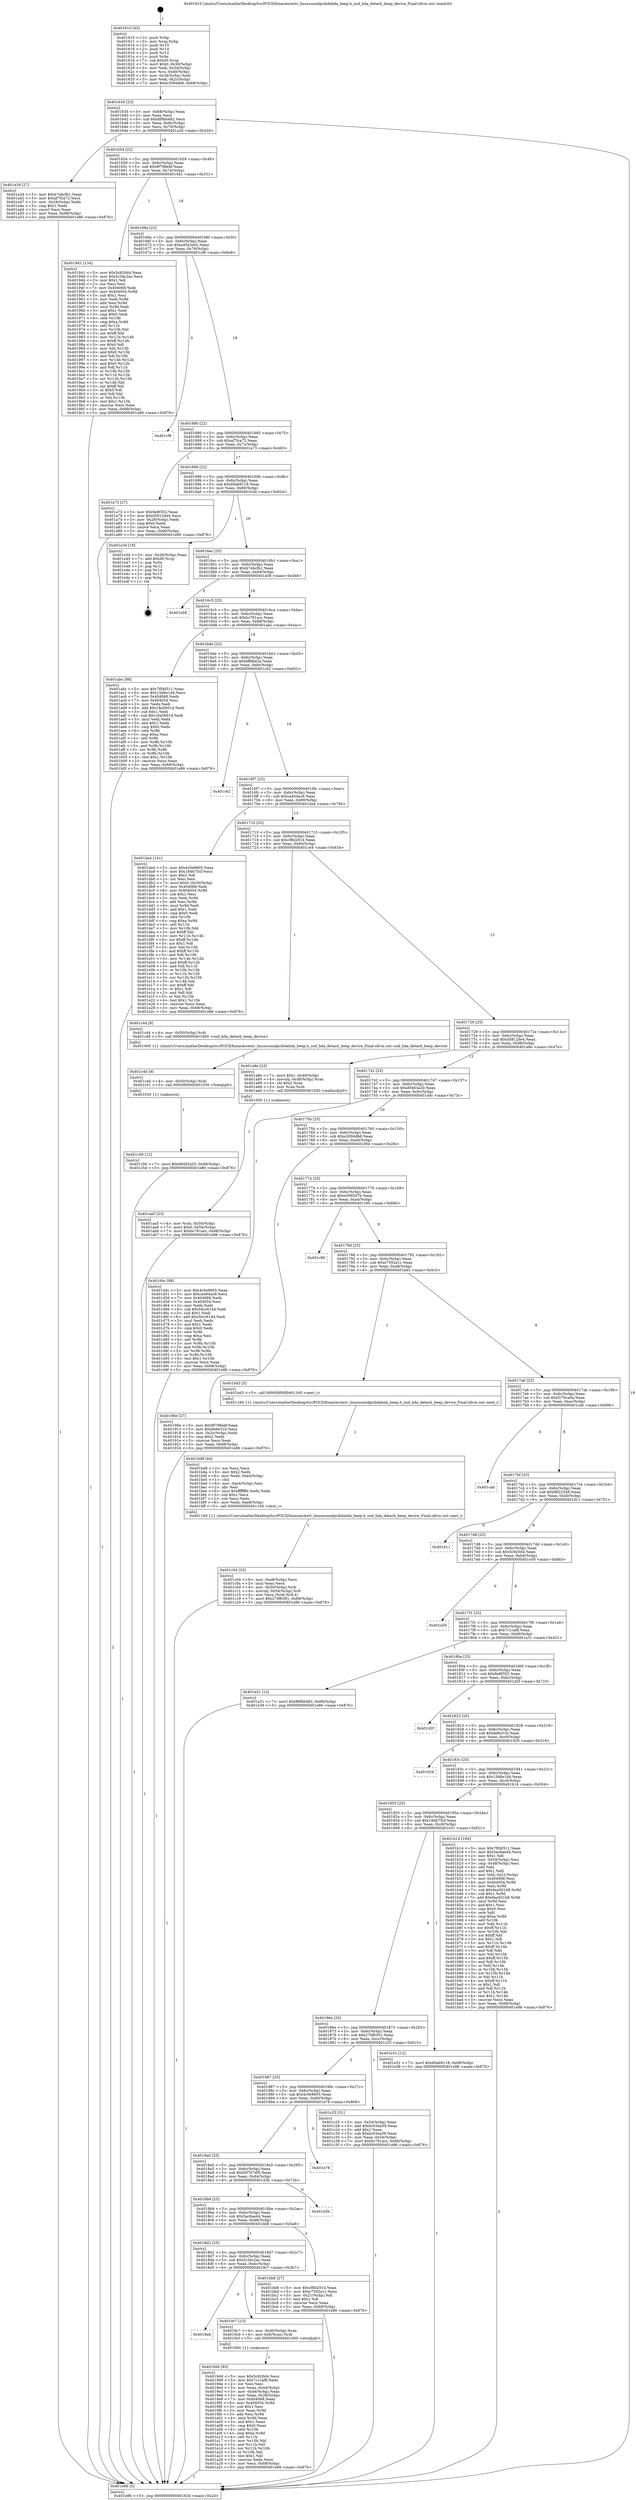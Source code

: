 digraph "0x401610" {
  label = "0x401610 (/mnt/c/Users/mathe/Desktop/tcc/POCII/binaries/extr_linuxsoundpcihdahda_beep.h_snd_hda_detach_beep_device_Final-ollvm.out::main(0))"
  labelloc = "t"
  node[shape=record]

  Entry [label="",width=0.3,height=0.3,shape=circle,fillcolor=black,style=filled]
  "0x40163d" [label="{
     0x40163d [23]\l
     | [instrs]\l
     &nbsp;&nbsp;0x40163d \<+3\>: mov -0x68(%rbp),%eax\l
     &nbsp;&nbsp;0x401640 \<+2\>: mov %eax,%ecx\l
     &nbsp;&nbsp;0x401642 \<+6\>: sub $0x8f9bb482,%ecx\l
     &nbsp;&nbsp;0x401648 \<+3\>: mov %eax,-0x6c(%rbp)\l
     &nbsp;&nbsp;0x40164b \<+3\>: mov %ecx,-0x70(%rbp)\l
     &nbsp;&nbsp;0x40164e \<+6\>: je 0000000000401a3d \<main+0x42d\>\l
  }"]
  "0x401a3d" [label="{
     0x401a3d [27]\l
     | [instrs]\l
     &nbsp;&nbsp;0x401a3d \<+5\>: mov $0xb7ebcfb1,%eax\l
     &nbsp;&nbsp;0x401a42 \<+5\>: mov $0xaf7fca72,%ecx\l
     &nbsp;&nbsp;0x401a47 \<+3\>: mov -0x28(%rbp),%edx\l
     &nbsp;&nbsp;0x401a4a \<+3\>: cmp $0x1,%edx\l
     &nbsp;&nbsp;0x401a4d \<+3\>: cmovl %ecx,%eax\l
     &nbsp;&nbsp;0x401a50 \<+3\>: mov %eax,-0x68(%rbp)\l
     &nbsp;&nbsp;0x401a53 \<+5\>: jmp 0000000000401e86 \<main+0x876\>\l
  }"]
  "0x401654" [label="{
     0x401654 [22]\l
     | [instrs]\l
     &nbsp;&nbsp;0x401654 \<+5\>: jmp 0000000000401659 \<main+0x49\>\l
     &nbsp;&nbsp;0x401659 \<+3\>: mov -0x6c(%rbp),%eax\l
     &nbsp;&nbsp;0x40165c \<+5\>: sub $0x9f798ebf,%eax\l
     &nbsp;&nbsp;0x401661 \<+3\>: mov %eax,-0x74(%rbp)\l
     &nbsp;&nbsp;0x401664 \<+6\>: je 0000000000401941 \<main+0x331\>\l
  }"]
  Exit [label="",width=0.3,height=0.3,shape=circle,fillcolor=black,style=filled,peripheries=2]
  "0x401941" [label="{
     0x401941 [134]\l
     | [instrs]\l
     &nbsp;&nbsp;0x401941 \<+5\>: mov $0x5c920d4,%eax\l
     &nbsp;&nbsp;0x401946 \<+5\>: mov $0x5c34c2ac,%ecx\l
     &nbsp;&nbsp;0x40194b \<+2\>: mov $0x1,%dl\l
     &nbsp;&nbsp;0x40194d \<+2\>: xor %esi,%esi\l
     &nbsp;&nbsp;0x40194f \<+7\>: mov 0x404068,%edi\l
     &nbsp;&nbsp;0x401956 \<+8\>: mov 0x404054,%r8d\l
     &nbsp;&nbsp;0x40195e \<+3\>: sub $0x1,%esi\l
     &nbsp;&nbsp;0x401961 \<+3\>: mov %edi,%r9d\l
     &nbsp;&nbsp;0x401964 \<+3\>: add %esi,%r9d\l
     &nbsp;&nbsp;0x401967 \<+4\>: imul %r9d,%edi\l
     &nbsp;&nbsp;0x40196b \<+3\>: and $0x1,%edi\l
     &nbsp;&nbsp;0x40196e \<+3\>: cmp $0x0,%edi\l
     &nbsp;&nbsp;0x401971 \<+4\>: sete %r10b\l
     &nbsp;&nbsp;0x401975 \<+4\>: cmp $0xa,%r8d\l
     &nbsp;&nbsp;0x401979 \<+4\>: setl %r11b\l
     &nbsp;&nbsp;0x40197d \<+3\>: mov %r10b,%bl\l
     &nbsp;&nbsp;0x401980 \<+3\>: xor $0xff,%bl\l
     &nbsp;&nbsp;0x401983 \<+3\>: mov %r11b,%r14b\l
     &nbsp;&nbsp;0x401986 \<+4\>: xor $0xff,%r14b\l
     &nbsp;&nbsp;0x40198a \<+3\>: xor $0x0,%dl\l
     &nbsp;&nbsp;0x40198d \<+3\>: mov %bl,%r15b\l
     &nbsp;&nbsp;0x401990 \<+4\>: and $0x0,%r15b\l
     &nbsp;&nbsp;0x401994 \<+3\>: and %dl,%r10b\l
     &nbsp;&nbsp;0x401997 \<+3\>: mov %r14b,%r12b\l
     &nbsp;&nbsp;0x40199a \<+4\>: and $0x0,%r12b\l
     &nbsp;&nbsp;0x40199e \<+3\>: and %dl,%r11b\l
     &nbsp;&nbsp;0x4019a1 \<+3\>: or %r10b,%r15b\l
     &nbsp;&nbsp;0x4019a4 \<+3\>: or %r11b,%r12b\l
     &nbsp;&nbsp;0x4019a7 \<+3\>: xor %r12b,%r15b\l
     &nbsp;&nbsp;0x4019aa \<+3\>: or %r14b,%bl\l
     &nbsp;&nbsp;0x4019ad \<+3\>: xor $0xff,%bl\l
     &nbsp;&nbsp;0x4019b0 \<+3\>: or $0x0,%dl\l
     &nbsp;&nbsp;0x4019b3 \<+2\>: and %dl,%bl\l
     &nbsp;&nbsp;0x4019b5 \<+3\>: or %bl,%r15b\l
     &nbsp;&nbsp;0x4019b8 \<+4\>: test $0x1,%r15b\l
     &nbsp;&nbsp;0x4019bc \<+3\>: cmovne %ecx,%eax\l
     &nbsp;&nbsp;0x4019bf \<+3\>: mov %eax,-0x68(%rbp)\l
     &nbsp;&nbsp;0x4019c2 \<+5\>: jmp 0000000000401e86 \<main+0x876\>\l
  }"]
  "0x40166a" [label="{
     0x40166a [22]\l
     | [instrs]\l
     &nbsp;&nbsp;0x40166a \<+5\>: jmp 000000000040166f \<main+0x5f\>\l
     &nbsp;&nbsp;0x40166f \<+3\>: mov -0x6c(%rbp),%eax\l
     &nbsp;&nbsp;0x401672 \<+5\>: sub $0xa45a3e02,%eax\l
     &nbsp;&nbsp;0x401677 \<+3\>: mov %eax,-0x78(%rbp)\l
     &nbsp;&nbsp;0x40167a \<+6\>: je 0000000000401cf8 \<main+0x6e8\>\l
  }"]
  "0x401c56" [label="{
     0x401c56 [12]\l
     | [instrs]\l
     &nbsp;&nbsp;0x401c56 \<+7\>: movl $0xd9483a20,-0x68(%rbp)\l
     &nbsp;&nbsp;0x401c5d \<+5\>: jmp 0000000000401e86 \<main+0x876\>\l
  }"]
  "0x401cf8" [label="{
     0x401cf8\l
  }", style=dashed]
  "0x401680" [label="{
     0x401680 [22]\l
     | [instrs]\l
     &nbsp;&nbsp;0x401680 \<+5\>: jmp 0000000000401685 \<main+0x75\>\l
     &nbsp;&nbsp;0x401685 \<+3\>: mov -0x6c(%rbp),%eax\l
     &nbsp;&nbsp;0x401688 \<+5\>: sub $0xaf7fca72,%eax\l
     &nbsp;&nbsp;0x40168d \<+3\>: mov %eax,-0x7c(%rbp)\l
     &nbsp;&nbsp;0x401690 \<+6\>: je 0000000000401a73 \<main+0x463\>\l
  }"]
  "0x401c4d" [label="{
     0x401c4d [9]\l
     | [instrs]\l
     &nbsp;&nbsp;0x401c4d \<+4\>: mov -0x50(%rbp),%rdi\l
     &nbsp;&nbsp;0x401c51 \<+5\>: call 0000000000401030 \<free@plt\>\l
     | [calls]\l
     &nbsp;&nbsp;0x401030 \{1\} (unknown)\l
  }"]
  "0x401a73" [label="{
     0x401a73 [27]\l
     | [instrs]\l
     &nbsp;&nbsp;0x401a73 \<+5\>: mov $0x9e8f352,%eax\l
     &nbsp;&nbsp;0x401a78 \<+5\>: mov $0xd5812de4,%ecx\l
     &nbsp;&nbsp;0x401a7d \<+3\>: mov -0x28(%rbp),%edx\l
     &nbsp;&nbsp;0x401a80 \<+3\>: cmp $0x0,%edx\l
     &nbsp;&nbsp;0x401a83 \<+3\>: cmove %ecx,%eax\l
     &nbsp;&nbsp;0x401a86 \<+3\>: mov %eax,-0x68(%rbp)\l
     &nbsp;&nbsp;0x401a89 \<+5\>: jmp 0000000000401e86 \<main+0x876\>\l
  }"]
  "0x401696" [label="{
     0x401696 [22]\l
     | [instrs]\l
     &nbsp;&nbsp;0x401696 \<+5\>: jmp 000000000040169b \<main+0x8b\>\l
     &nbsp;&nbsp;0x40169b \<+3\>: mov -0x6c(%rbp),%eax\l
     &nbsp;&nbsp;0x40169e \<+5\>: sub $0xb0ab9118,%eax\l
     &nbsp;&nbsp;0x4016a3 \<+3\>: mov %eax,-0x80(%rbp)\l
     &nbsp;&nbsp;0x4016a6 \<+6\>: je 0000000000401e3d \<main+0x82d\>\l
  }"]
  "0x401c04" [label="{
     0x401c04 [33]\l
     | [instrs]\l
     &nbsp;&nbsp;0x401c04 \<+6\>: mov -0xe8(%rbp),%ecx\l
     &nbsp;&nbsp;0x401c0a \<+3\>: imul %eax,%ecx\l
     &nbsp;&nbsp;0x401c0d \<+4\>: mov -0x50(%rbp),%rdi\l
     &nbsp;&nbsp;0x401c11 \<+4\>: movslq -0x54(%rbp),%r8\l
     &nbsp;&nbsp;0x401c15 \<+4\>: mov %ecx,(%rdi,%r8,4)\l
     &nbsp;&nbsp;0x401c19 \<+7\>: movl $0x270f6391,-0x68(%rbp)\l
     &nbsp;&nbsp;0x401c20 \<+5\>: jmp 0000000000401e86 \<main+0x876\>\l
  }"]
  "0x401e3d" [label="{
     0x401e3d [19]\l
     | [instrs]\l
     &nbsp;&nbsp;0x401e3d \<+3\>: mov -0x30(%rbp),%eax\l
     &nbsp;&nbsp;0x401e40 \<+7\>: add $0xd0,%rsp\l
     &nbsp;&nbsp;0x401e47 \<+1\>: pop %rbx\l
     &nbsp;&nbsp;0x401e48 \<+2\>: pop %r12\l
     &nbsp;&nbsp;0x401e4a \<+2\>: pop %r14\l
     &nbsp;&nbsp;0x401e4c \<+2\>: pop %r15\l
     &nbsp;&nbsp;0x401e4e \<+1\>: pop %rbp\l
     &nbsp;&nbsp;0x401e4f \<+1\>: ret\l
  }"]
  "0x4016ac" [label="{
     0x4016ac [25]\l
     | [instrs]\l
     &nbsp;&nbsp;0x4016ac \<+5\>: jmp 00000000004016b1 \<main+0xa1\>\l
     &nbsp;&nbsp;0x4016b1 \<+3\>: mov -0x6c(%rbp),%eax\l
     &nbsp;&nbsp;0x4016b4 \<+5\>: sub $0xb7ebcfb1,%eax\l
     &nbsp;&nbsp;0x4016b9 \<+6\>: mov %eax,-0x84(%rbp)\l
     &nbsp;&nbsp;0x4016bf \<+6\>: je 0000000000401a58 \<main+0x448\>\l
  }"]
  "0x401bd8" [label="{
     0x401bd8 [44]\l
     | [instrs]\l
     &nbsp;&nbsp;0x401bd8 \<+2\>: xor %ecx,%ecx\l
     &nbsp;&nbsp;0x401bda \<+5\>: mov $0x2,%edx\l
     &nbsp;&nbsp;0x401bdf \<+6\>: mov %edx,-0xe4(%rbp)\l
     &nbsp;&nbsp;0x401be5 \<+1\>: cltd\l
     &nbsp;&nbsp;0x401be6 \<+6\>: mov -0xe4(%rbp),%esi\l
     &nbsp;&nbsp;0x401bec \<+2\>: idiv %esi\l
     &nbsp;&nbsp;0x401bee \<+6\>: imul $0xfffffffe,%edx,%edx\l
     &nbsp;&nbsp;0x401bf4 \<+3\>: sub $0x1,%ecx\l
     &nbsp;&nbsp;0x401bf7 \<+2\>: sub %ecx,%edx\l
     &nbsp;&nbsp;0x401bf9 \<+6\>: mov %edx,-0xe8(%rbp)\l
     &nbsp;&nbsp;0x401bff \<+5\>: call 0000000000401160 \<next_i\>\l
     | [calls]\l
     &nbsp;&nbsp;0x401160 \{1\} (/mnt/c/Users/mathe/Desktop/tcc/POCII/binaries/extr_linuxsoundpcihdahda_beep.h_snd_hda_detach_beep_device_Final-ollvm.out::next_i)\l
  }"]
  "0x401a58" [label="{
     0x401a58\l
  }", style=dashed]
  "0x4016c5" [label="{
     0x4016c5 [25]\l
     | [instrs]\l
     &nbsp;&nbsp;0x4016c5 \<+5\>: jmp 00000000004016ca \<main+0xba\>\l
     &nbsp;&nbsp;0x4016ca \<+3\>: mov -0x6c(%rbp),%eax\l
     &nbsp;&nbsp;0x4016cd \<+5\>: sub $0xbc781acc,%eax\l
     &nbsp;&nbsp;0x4016d2 \<+6\>: mov %eax,-0x88(%rbp)\l
     &nbsp;&nbsp;0x4016d8 \<+6\>: je 0000000000401abc \<main+0x4ac\>\l
  }"]
  "0x401aa5" [label="{
     0x401aa5 [23]\l
     | [instrs]\l
     &nbsp;&nbsp;0x401aa5 \<+4\>: mov %rax,-0x50(%rbp)\l
     &nbsp;&nbsp;0x401aa9 \<+7\>: movl $0x0,-0x54(%rbp)\l
     &nbsp;&nbsp;0x401ab0 \<+7\>: movl $0xbc781acc,-0x68(%rbp)\l
     &nbsp;&nbsp;0x401ab7 \<+5\>: jmp 0000000000401e86 \<main+0x876\>\l
  }"]
  "0x401abc" [label="{
     0x401abc [88]\l
     | [instrs]\l
     &nbsp;&nbsp;0x401abc \<+5\>: mov $0x7f0bf311,%eax\l
     &nbsp;&nbsp;0x401ac1 \<+5\>: mov $0x15d6e1d4,%ecx\l
     &nbsp;&nbsp;0x401ac6 \<+7\>: mov 0x404068,%edx\l
     &nbsp;&nbsp;0x401acd \<+7\>: mov 0x404054,%esi\l
     &nbsp;&nbsp;0x401ad4 \<+2\>: mov %edx,%edi\l
     &nbsp;&nbsp;0x401ad6 \<+6\>: add $0x18a5601d,%edi\l
     &nbsp;&nbsp;0x401adc \<+3\>: sub $0x1,%edi\l
     &nbsp;&nbsp;0x401adf \<+6\>: sub $0x18a5601d,%edi\l
     &nbsp;&nbsp;0x401ae5 \<+3\>: imul %edi,%edx\l
     &nbsp;&nbsp;0x401ae8 \<+3\>: and $0x1,%edx\l
     &nbsp;&nbsp;0x401aeb \<+3\>: cmp $0x0,%edx\l
     &nbsp;&nbsp;0x401aee \<+4\>: sete %r8b\l
     &nbsp;&nbsp;0x401af2 \<+3\>: cmp $0xa,%esi\l
     &nbsp;&nbsp;0x401af5 \<+4\>: setl %r9b\l
     &nbsp;&nbsp;0x401af9 \<+3\>: mov %r8b,%r10b\l
     &nbsp;&nbsp;0x401afc \<+3\>: and %r9b,%r10b\l
     &nbsp;&nbsp;0x401aff \<+3\>: xor %r9b,%r8b\l
     &nbsp;&nbsp;0x401b02 \<+3\>: or %r8b,%r10b\l
     &nbsp;&nbsp;0x401b05 \<+4\>: test $0x1,%r10b\l
     &nbsp;&nbsp;0x401b09 \<+3\>: cmovne %ecx,%eax\l
     &nbsp;&nbsp;0x401b0c \<+3\>: mov %eax,-0x68(%rbp)\l
     &nbsp;&nbsp;0x401b0f \<+5\>: jmp 0000000000401e86 \<main+0x876\>\l
  }"]
  "0x4016de" [label="{
     0x4016de [25]\l
     | [instrs]\l
     &nbsp;&nbsp;0x4016de \<+5\>: jmp 00000000004016e3 \<main+0xd3\>\l
     &nbsp;&nbsp;0x4016e3 \<+3\>: mov -0x6c(%rbp),%eax\l
     &nbsp;&nbsp;0x4016e6 \<+5\>: sub $0xbffdbe2a,%eax\l
     &nbsp;&nbsp;0x4016eb \<+6\>: mov %eax,-0x8c(%rbp)\l
     &nbsp;&nbsp;0x4016f1 \<+6\>: je 0000000000401c62 \<main+0x652\>\l
  }"]
  "0x4019d4" [label="{
     0x4019d4 [93]\l
     | [instrs]\l
     &nbsp;&nbsp;0x4019d4 \<+5\>: mov $0x5c920d4,%ecx\l
     &nbsp;&nbsp;0x4019d9 \<+5\>: mov $0x7c1caf8,%edx\l
     &nbsp;&nbsp;0x4019de \<+2\>: xor %esi,%esi\l
     &nbsp;&nbsp;0x4019e0 \<+3\>: mov %eax,-0x44(%rbp)\l
     &nbsp;&nbsp;0x4019e3 \<+3\>: mov -0x44(%rbp),%eax\l
     &nbsp;&nbsp;0x4019e6 \<+3\>: mov %eax,-0x28(%rbp)\l
     &nbsp;&nbsp;0x4019e9 \<+7\>: mov 0x404068,%eax\l
     &nbsp;&nbsp;0x4019f0 \<+8\>: mov 0x404054,%r8d\l
     &nbsp;&nbsp;0x4019f8 \<+3\>: sub $0x1,%esi\l
     &nbsp;&nbsp;0x4019fb \<+3\>: mov %eax,%r9d\l
     &nbsp;&nbsp;0x4019fe \<+3\>: add %esi,%r9d\l
     &nbsp;&nbsp;0x401a01 \<+4\>: imul %r9d,%eax\l
     &nbsp;&nbsp;0x401a05 \<+3\>: and $0x1,%eax\l
     &nbsp;&nbsp;0x401a08 \<+3\>: cmp $0x0,%eax\l
     &nbsp;&nbsp;0x401a0b \<+4\>: sete %r10b\l
     &nbsp;&nbsp;0x401a0f \<+4\>: cmp $0xa,%r8d\l
     &nbsp;&nbsp;0x401a13 \<+4\>: setl %r11b\l
     &nbsp;&nbsp;0x401a17 \<+3\>: mov %r10b,%bl\l
     &nbsp;&nbsp;0x401a1a \<+3\>: and %r11b,%bl\l
     &nbsp;&nbsp;0x401a1d \<+3\>: xor %r11b,%r10b\l
     &nbsp;&nbsp;0x401a20 \<+3\>: or %r10b,%bl\l
     &nbsp;&nbsp;0x401a23 \<+3\>: test $0x1,%bl\l
     &nbsp;&nbsp;0x401a26 \<+3\>: cmovne %edx,%ecx\l
     &nbsp;&nbsp;0x401a29 \<+3\>: mov %ecx,-0x68(%rbp)\l
     &nbsp;&nbsp;0x401a2c \<+5\>: jmp 0000000000401e86 \<main+0x876\>\l
  }"]
  "0x401c62" [label="{
     0x401c62\l
  }", style=dashed]
  "0x4016f7" [label="{
     0x4016f7 [25]\l
     | [instrs]\l
     &nbsp;&nbsp;0x4016f7 \<+5\>: jmp 00000000004016fc \<main+0xec\>\l
     &nbsp;&nbsp;0x4016fc \<+3\>: mov -0x6c(%rbp),%eax\l
     &nbsp;&nbsp;0x4016ff \<+5\>: sub $0xca404ac9,%eax\l
     &nbsp;&nbsp;0x401704 \<+6\>: mov %eax,-0x90(%rbp)\l
     &nbsp;&nbsp;0x40170a \<+6\>: je 0000000000401da4 \<main+0x794\>\l
  }"]
  "0x4018eb" [label="{
     0x4018eb\l
  }", style=dashed]
  "0x401da4" [label="{
     0x401da4 [141]\l
     | [instrs]\l
     &nbsp;&nbsp;0x401da4 \<+5\>: mov $0x4c0e9605,%eax\l
     &nbsp;&nbsp;0x401da9 \<+5\>: mov $0x184b75cf,%ecx\l
     &nbsp;&nbsp;0x401dae \<+2\>: mov $0x1,%dl\l
     &nbsp;&nbsp;0x401db0 \<+2\>: xor %esi,%esi\l
     &nbsp;&nbsp;0x401db2 \<+7\>: movl $0x0,-0x30(%rbp)\l
     &nbsp;&nbsp;0x401db9 \<+7\>: mov 0x404068,%edi\l
     &nbsp;&nbsp;0x401dc0 \<+8\>: mov 0x404054,%r8d\l
     &nbsp;&nbsp;0x401dc8 \<+3\>: sub $0x1,%esi\l
     &nbsp;&nbsp;0x401dcb \<+3\>: mov %edi,%r9d\l
     &nbsp;&nbsp;0x401dce \<+3\>: add %esi,%r9d\l
     &nbsp;&nbsp;0x401dd1 \<+4\>: imul %r9d,%edi\l
     &nbsp;&nbsp;0x401dd5 \<+3\>: and $0x1,%edi\l
     &nbsp;&nbsp;0x401dd8 \<+3\>: cmp $0x0,%edi\l
     &nbsp;&nbsp;0x401ddb \<+4\>: sete %r10b\l
     &nbsp;&nbsp;0x401ddf \<+4\>: cmp $0xa,%r8d\l
     &nbsp;&nbsp;0x401de3 \<+4\>: setl %r11b\l
     &nbsp;&nbsp;0x401de7 \<+3\>: mov %r10b,%bl\l
     &nbsp;&nbsp;0x401dea \<+3\>: xor $0xff,%bl\l
     &nbsp;&nbsp;0x401ded \<+3\>: mov %r11b,%r14b\l
     &nbsp;&nbsp;0x401df0 \<+4\>: xor $0xff,%r14b\l
     &nbsp;&nbsp;0x401df4 \<+3\>: xor $0x1,%dl\l
     &nbsp;&nbsp;0x401df7 \<+3\>: mov %bl,%r15b\l
     &nbsp;&nbsp;0x401dfa \<+4\>: and $0xff,%r15b\l
     &nbsp;&nbsp;0x401dfe \<+3\>: and %dl,%r10b\l
     &nbsp;&nbsp;0x401e01 \<+3\>: mov %r14b,%r12b\l
     &nbsp;&nbsp;0x401e04 \<+4\>: and $0xff,%r12b\l
     &nbsp;&nbsp;0x401e08 \<+3\>: and %dl,%r11b\l
     &nbsp;&nbsp;0x401e0b \<+3\>: or %r10b,%r15b\l
     &nbsp;&nbsp;0x401e0e \<+3\>: or %r11b,%r12b\l
     &nbsp;&nbsp;0x401e11 \<+3\>: xor %r12b,%r15b\l
     &nbsp;&nbsp;0x401e14 \<+3\>: or %r14b,%bl\l
     &nbsp;&nbsp;0x401e17 \<+3\>: xor $0xff,%bl\l
     &nbsp;&nbsp;0x401e1a \<+3\>: or $0x1,%dl\l
     &nbsp;&nbsp;0x401e1d \<+2\>: and %dl,%bl\l
     &nbsp;&nbsp;0x401e1f \<+3\>: or %bl,%r15b\l
     &nbsp;&nbsp;0x401e22 \<+4\>: test $0x1,%r15b\l
     &nbsp;&nbsp;0x401e26 \<+3\>: cmovne %ecx,%eax\l
     &nbsp;&nbsp;0x401e29 \<+3\>: mov %eax,-0x68(%rbp)\l
     &nbsp;&nbsp;0x401e2c \<+5\>: jmp 0000000000401e86 \<main+0x876\>\l
  }"]
  "0x401710" [label="{
     0x401710 [25]\l
     | [instrs]\l
     &nbsp;&nbsp;0x401710 \<+5\>: jmp 0000000000401715 \<main+0x105\>\l
     &nbsp;&nbsp;0x401715 \<+3\>: mov -0x6c(%rbp),%eax\l
     &nbsp;&nbsp;0x401718 \<+5\>: sub $0xcf8d2914,%eax\l
     &nbsp;&nbsp;0x40171d \<+6\>: mov %eax,-0x94(%rbp)\l
     &nbsp;&nbsp;0x401723 \<+6\>: je 0000000000401c44 \<main+0x634\>\l
  }"]
  "0x4019c7" [label="{
     0x4019c7 [13]\l
     | [instrs]\l
     &nbsp;&nbsp;0x4019c7 \<+4\>: mov -0x40(%rbp),%rax\l
     &nbsp;&nbsp;0x4019cb \<+4\>: mov 0x8(%rax),%rdi\l
     &nbsp;&nbsp;0x4019cf \<+5\>: call 0000000000401060 \<atoi@plt\>\l
     | [calls]\l
     &nbsp;&nbsp;0x401060 \{1\} (unknown)\l
  }"]
  "0x401c44" [label="{
     0x401c44 [9]\l
     | [instrs]\l
     &nbsp;&nbsp;0x401c44 \<+4\>: mov -0x50(%rbp),%rdi\l
     &nbsp;&nbsp;0x401c48 \<+5\>: call 0000000000401600 \<snd_hda_detach_beep_device\>\l
     | [calls]\l
     &nbsp;&nbsp;0x401600 \{1\} (/mnt/c/Users/mathe/Desktop/tcc/POCII/binaries/extr_linuxsoundpcihdahda_beep.h_snd_hda_detach_beep_device_Final-ollvm.out::snd_hda_detach_beep_device)\l
  }"]
  "0x401729" [label="{
     0x401729 [25]\l
     | [instrs]\l
     &nbsp;&nbsp;0x401729 \<+5\>: jmp 000000000040172e \<main+0x11e\>\l
     &nbsp;&nbsp;0x40172e \<+3\>: mov -0x6c(%rbp),%eax\l
     &nbsp;&nbsp;0x401731 \<+5\>: sub $0xd5812de4,%eax\l
     &nbsp;&nbsp;0x401736 \<+6\>: mov %eax,-0x98(%rbp)\l
     &nbsp;&nbsp;0x40173c \<+6\>: je 0000000000401a8e \<main+0x47e\>\l
  }"]
  "0x4018d2" [label="{
     0x4018d2 [25]\l
     | [instrs]\l
     &nbsp;&nbsp;0x4018d2 \<+5\>: jmp 00000000004018d7 \<main+0x2c7\>\l
     &nbsp;&nbsp;0x4018d7 \<+3\>: mov -0x6c(%rbp),%eax\l
     &nbsp;&nbsp;0x4018da \<+5\>: sub $0x5c34c2ac,%eax\l
     &nbsp;&nbsp;0x4018df \<+6\>: mov %eax,-0xdc(%rbp)\l
     &nbsp;&nbsp;0x4018e5 \<+6\>: je 00000000004019c7 \<main+0x3b7\>\l
  }"]
  "0x401a8e" [label="{
     0x401a8e [23]\l
     | [instrs]\l
     &nbsp;&nbsp;0x401a8e \<+7\>: movl $0x1,-0x48(%rbp)\l
     &nbsp;&nbsp;0x401a95 \<+4\>: movslq -0x48(%rbp),%rax\l
     &nbsp;&nbsp;0x401a99 \<+4\>: shl $0x2,%rax\l
     &nbsp;&nbsp;0x401a9d \<+3\>: mov %rax,%rdi\l
     &nbsp;&nbsp;0x401aa0 \<+5\>: call 0000000000401050 \<malloc@plt\>\l
     | [calls]\l
     &nbsp;&nbsp;0x401050 \{1\} (unknown)\l
  }"]
  "0x401742" [label="{
     0x401742 [25]\l
     | [instrs]\l
     &nbsp;&nbsp;0x401742 \<+5\>: jmp 0000000000401747 \<main+0x137\>\l
     &nbsp;&nbsp;0x401747 \<+3\>: mov -0x6c(%rbp),%eax\l
     &nbsp;&nbsp;0x40174a \<+5\>: sub $0xd9483a20,%eax\l
     &nbsp;&nbsp;0x40174f \<+6\>: mov %eax,-0x9c(%rbp)\l
     &nbsp;&nbsp;0x401755 \<+6\>: je 0000000000401d4c \<main+0x73c\>\l
  }"]
  "0x401bb8" [label="{
     0x401bb8 [27]\l
     | [instrs]\l
     &nbsp;&nbsp;0x401bb8 \<+5\>: mov $0xcf8d2914,%eax\l
     &nbsp;&nbsp;0x401bbd \<+5\>: mov $0xe7592a1c,%ecx\l
     &nbsp;&nbsp;0x401bc2 \<+3\>: mov -0x21(%rbp),%dl\l
     &nbsp;&nbsp;0x401bc5 \<+3\>: test $0x1,%dl\l
     &nbsp;&nbsp;0x401bc8 \<+3\>: cmovne %ecx,%eax\l
     &nbsp;&nbsp;0x401bcb \<+3\>: mov %eax,-0x68(%rbp)\l
     &nbsp;&nbsp;0x401bce \<+5\>: jmp 0000000000401e86 \<main+0x876\>\l
  }"]
  "0x401d4c" [label="{
     0x401d4c [88]\l
     | [instrs]\l
     &nbsp;&nbsp;0x401d4c \<+5\>: mov $0x4c0e9605,%eax\l
     &nbsp;&nbsp;0x401d51 \<+5\>: mov $0xca404ac9,%ecx\l
     &nbsp;&nbsp;0x401d56 \<+7\>: mov 0x404068,%edx\l
     &nbsp;&nbsp;0x401d5d \<+7\>: mov 0x404054,%esi\l
     &nbsp;&nbsp;0x401d64 \<+2\>: mov %edx,%edi\l
     &nbsp;&nbsp;0x401d66 \<+6\>: sub $0x54cc614d,%edi\l
     &nbsp;&nbsp;0x401d6c \<+3\>: sub $0x1,%edi\l
     &nbsp;&nbsp;0x401d6f \<+6\>: add $0x54cc614d,%edi\l
     &nbsp;&nbsp;0x401d75 \<+3\>: imul %edi,%edx\l
     &nbsp;&nbsp;0x401d78 \<+3\>: and $0x1,%edx\l
     &nbsp;&nbsp;0x401d7b \<+3\>: cmp $0x0,%edx\l
     &nbsp;&nbsp;0x401d7e \<+4\>: sete %r8b\l
     &nbsp;&nbsp;0x401d82 \<+3\>: cmp $0xa,%esi\l
     &nbsp;&nbsp;0x401d85 \<+4\>: setl %r9b\l
     &nbsp;&nbsp;0x401d89 \<+3\>: mov %r8b,%r10b\l
     &nbsp;&nbsp;0x401d8c \<+3\>: and %r9b,%r10b\l
     &nbsp;&nbsp;0x401d8f \<+3\>: xor %r9b,%r8b\l
     &nbsp;&nbsp;0x401d92 \<+3\>: or %r8b,%r10b\l
     &nbsp;&nbsp;0x401d95 \<+4\>: test $0x1,%r10b\l
     &nbsp;&nbsp;0x401d99 \<+3\>: cmovne %ecx,%eax\l
     &nbsp;&nbsp;0x401d9c \<+3\>: mov %eax,-0x68(%rbp)\l
     &nbsp;&nbsp;0x401d9f \<+5\>: jmp 0000000000401e86 \<main+0x876\>\l
  }"]
  "0x40175b" [label="{
     0x40175b [25]\l
     | [instrs]\l
     &nbsp;&nbsp;0x40175b \<+5\>: jmp 0000000000401760 \<main+0x150\>\l
     &nbsp;&nbsp;0x401760 \<+3\>: mov -0x6c(%rbp),%eax\l
     &nbsp;&nbsp;0x401763 \<+5\>: sub $0xe3094db6,%eax\l
     &nbsp;&nbsp;0x401768 \<+6\>: mov %eax,-0xa0(%rbp)\l
     &nbsp;&nbsp;0x40176e \<+6\>: je 000000000040190e \<main+0x2fe\>\l
  }"]
  "0x4018b9" [label="{
     0x4018b9 [25]\l
     | [instrs]\l
     &nbsp;&nbsp;0x4018b9 \<+5\>: jmp 00000000004018be \<main+0x2ae\>\l
     &nbsp;&nbsp;0x4018be \<+3\>: mov -0x6c(%rbp),%eax\l
     &nbsp;&nbsp;0x4018c1 \<+5\>: sub $0x5ac8ae44,%eax\l
     &nbsp;&nbsp;0x4018c6 \<+6\>: mov %eax,-0xd8(%rbp)\l
     &nbsp;&nbsp;0x4018cc \<+6\>: je 0000000000401bb8 \<main+0x5a8\>\l
  }"]
  "0x40190e" [label="{
     0x40190e [27]\l
     | [instrs]\l
     &nbsp;&nbsp;0x40190e \<+5\>: mov $0x9f798ebf,%eax\l
     &nbsp;&nbsp;0x401913 \<+5\>: mov $0xde6e31b,%ecx\l
     &nbsp;&nbsp;0x401918 \<+3\>: mov -0x2c(%rbp),%edx\l
     &nbsp;&nbsp;0x40191b \<+3\>: cmp $0x2,%edx\l
     &nbsp;&nbsp;0x40191e \<+3\>: cmovne %ecx,%eax\l
     &nbsp;&nbsp;0x401921 \<+3\>: mov %eax,-0x68(%rbp)\l
     &nbsp;&nbsp;0x401924 \<+5\>: jmp 0000000000401e86 \<main+0x876\>\l
  }"]
  "0x401774" [label="{
     0x401774 [25]\l
     | [instrs]\l
     &nbsp;&nbsp;0x401774 \<+5\>: jmp 0000000000401779 \<main+0x169\>\l
     &nbsp;&nbsp;0x401779 \<+3\>: mov -0x6c(%rbp),%eax\l
     &nbsp;&nbsp;0x40177c \<+5\>: sub $0xe3095d7b,%eax\l
     &nbsp;&nbsp;0x401781 \<+6\>: mov %eax,-0xa4(%rbp)\l
     &nbsp;&nbsp;0x401787 \<+6\>: je 0000000000401c90 \<main+0x680\>\l
  }"]
  "0x401e86" [label="{
     0x401e86 [5]\l
     | [instrs]\l
     &nbsp;&nbsp;0x401e86 \<+5\>: jmp 000000000040163d \<main+0x2d\>\l
  }"]
  "0x401610" [label="{
     0x401610 [45]\l
     | [instrs]\l
     &nbsp;&nbsp;0x401610 \<+1\>: push %rbp\l
     &nbsp;&nbsp;0x401611 \<+3\>: mov %rsp,%rbp\l
     &nbsp;&nbsp;0x401614 \<+2\>: push %r15\l
     &nbsp;&nbsp;0x401616 \<+2\>: push %r14\l
     &nbsp;&nbsp;0x401618 \<+2\>: push %r12\l
     &nbsp;&nbsp;0x40161a \<+1\>: push %rbx\l
     &nbsp;&nbsp;0x40161b \<+7\>: sub $0xd0,%rsp\l
     &nbsp;&nbsp;0x401622 \<+7\>: movl $0x0,-0x30(%rbp)\l
     &nbsp;&nbsp;0x401629 \<+3\>: mov %edi,-0x34(%rbp)\l
     &nbsp;&nbsp;0x40162c \<+4\>: mov %rsi,-0x40(%rbp)\l
     &nbsp;&nbsp;0x401630 \<+3\>: mov -0x34(%rbp),%edi\l
     &nbsp;&nbsp;0x401633 \<+3\>: mov %edi,-0x2c(%rbp)\l
     &nbsp;&nbsp;0x401636 \<+7\>: movl $0xe3094db6,-0x68(%rbp)\l
  }"]
  "0x401d3b" [label="{
     0x401d3b\l
  }", style=dashed]
  "0x401c90" [label="{
     0x401c90\l
  }", style=dashed]
  "0x40178d" [label="{
     0x40178d [25]\l
     | [instrs]\l
     &nbsp;&nbsp;0x40178d \<+5\>: jmp 0000000000401792 \<main+0x182\>\l
     &nbsp;&nbsp;0x401792 \<+3\>: mov -0x6c(%rbp),%eax\l
     &nbsp;&nbsp;0x401795 \<+5\>: sub $0xe7592a1c,%eax\l
     &nbsp;&nbsp;0x40179a \<+6\>: mov %eax,-0xa8(%rbp)\l
     &nbsp;&nbsp;0x4017a0 \<+6\>: je 0000000000401bd3 \<main+0x5c3\>\l
  }"]
  "0x4018a0" [label="{
     0x4018a0 [25]\l
     | [instrs]\l
     &nbsp;&nbsp;0x4018a0 \<+5\>: jmp 00000000004018a5 \<main+0x295\>\l
     &nbsp;&nbsp;0x4018a5 \<+3\>: mov -0x6c(%rbp),%eax\l
     &nbsp;&nbsp;0x4018a8 \<+5\>: sub $0x59707df5,%eax\l
     &nbsp;&nbsp;0x4018ad \<+6\>: mov %eax,-0xd4(%rbp)\l
     &nbsp;&nbsp;0x4018b3 \<+6\>: je 0000000000401d3b \<main+0x72b\>\l
  }"]
  "0x401bd3" [label="{
     0x401bd3 [5]\l
     | [instrs]\l
     &nbsp;&nbsp;0x401bd3 \<+5\>: call 0000000000401160 \<next_i\>\l
     | [calls]\l
     &nbsp;&nbsp;0x401160 \{1\} (/mnt/c/Users/mathe/Desktop/tcc/POCII/binaries/extr_linuxsoundpcihdahda_beep.h_snd_hda_detach_beep_device_Final-ollvm.out::next_i)\l
  }"]
  "0x4017a6" [label="{
     0x4017a6 [25]\l
     | [instrs]\l
     &nbsp;&nbsp;0x4017a6 \<+5\>: jmp 00000000004017ab \<main+0x19b\>\l
     &nbsp;&nbsp;0x4017ab \<+3\>: mov -0x6c(%rbp),%eax\l
     &nbsp;&nbsp;0x4017ae \<+5\>: sub $0xf270ca0a,%eax\l
     &nbsp;&nbsp;0x4017b3 \<+6\>: mov %eax,-0xac(%rbp)\l
     &nbsp;&nbsp;0x4017b9 \<+6\>: je 0000000000401cab \<main+0x69b\>\l
  }"]
  "0x401e78" [label="{
     0x401e78\l
  }", style=dashed]
  "0x401cab" [label="{
     0x401cab\l
  }", style=dashed]
  "0x4017bf" [label="{
     0x4017bf [25]\l
     | [instrs]\l
     &nbsp;&nbsp;0x4017bf \<+5\>: jmp 00000000004017c4 \<main+0x1b4\>\l
     &nbsp;&nbsp;0x4017c4 \<+3\>: mov -0x6c(%rbp),%eax\l
     &nbsp;&nbsp;0x4017c7 \<+5\>: sub $0xf8f22548,%eax\l
     &nbsp;&nbsp;0x4017cc \<+6\>: mov %eax,-0xb0(%rbp)\l
     &nbsp;&nbsp;0x4017d2 \<+6\>: je 0000000000401d11 \<main+0x701\>\l
  }"]
  "0x401887" [label="{
     0x401887 [25]\l
     | [instrs]\l
     &nbsp;&nbsp;0x401887 \<+5\>: jmp 000000000040188c \<main+0x27c\>\l
     &nbsp;&nbsp;0x40188c \<+3\>: mov -0x6c(%rbp),%eax\l
     &nbsp;&nbsp;0x40188f \<+5\>: sub $0x4c0e9605,%eax\l
     &nbsp;&nbsp;0x401894 \<+6\>: mov %eax,-0xd0(%rbp)\l
     &nbsp;&nbsp;0x40189a \<+6\>: je 0000000000401e78 \<main+0x868\>\l
  }"]
  "0x401d11" [label="{
     0x401d11\l
  }", style=dashed]
  "0x4017d8" [label="{
     0x4017d8 [25]\l
     | [instrs]\l
     &nbsp;&nbsp;0x4017d8 \<+5\>: jmp 00000000004017dd \<main+0x1cd\>\l
     &nbsp;&nbsp;0x4017dd \<+3\>: mov -0x6c(%rbp),%eax\l
     &nbsp;&nbsp;0x4017e0 \<+5\>: sub $0x5c920d4,%eax\l
     &nbsp;&nbsp;0x4017e5 \<+6\>: mov %eax,-0xb4(%rbp)\l
     &nbsp;&nbsp;0x4017eb \<+6\>: je 0000000000401e50 \<main+0x840\>\l
  }"]
  "0x401c25" [label="{
     0x401c25 [31]\l
     | [instrs]\l
     &nbsp;&nbsp;0x401c25 \<+3\>: mov -0x54(%rbp),%eax\l
     &nbsp;&nbsp;0x401c28 \<+5\>: add $0xbc03ea39,%eax\l
     &nbsp;&nbsp;0x401c2d \<+3\>: add $0x1,%eax\l
     &nbsp;&nbsp;0x401c30 \<+5\>: sub $0xbc03ea39,%eax\l
     &nbsp;&nbsp;0x401c35 \<+3\>: mov %eax,-0x54(%rbp)\l
     &nbsp;&nbsp;0x401c38 \<+7\>: movl $0xbc781acc,-0x68(%rbp)\l
     &nbsp;&nbsp;0x401c3f \<+5\>: jmp 0000000000401e86 \<main+0x876\>\l
  }"]
  "0x401e50" [label="{
     0x401e50\l
  }", style=dashed]
  "0x4017f1" [label="{
     0x4017f1 [25]\l
     | [instrs]\l
     &nbsp;&nbsp;0x4017f1 \<+5\>: jmp 00000000004017f6 \<main+0x1e6\>\l
     &nbsp;&nbsp;0x4017f6 \<+3\>: mov -0x6c(%rbp),%eax\l
     &nbsp;&nbsp;0x4017f9 \<+5\>: sub $0x7c1caf8,%eax\l
     &nbsp;&nbsp;0x4017fe \<+6\>: mov %eax,-0xb8(%rbp)\l
     &nbsp;&nbsp;0x401804 \<+6\>: je 0000000000401a31 \<main+0x421\>\l
  }"]
  "0x40186e" [label="{
     0x40186e [25]\l
     | [instrs]\l
     &nbsp;&nbsp;0x40186e \<+5\>: jmp 0000000000401873 \<main+0x263\>\l
     &nbsp;&nbsp;0x401873 \<+3\>: mov -0x6c(%rbp),%eax\l
     &nbsp;&nbsp;0x401876 \<+5\>: sub $0x270f6391,%eax\l
     &nbsp;&nbsp;0x40187b \<+6\>: mov %eax,-0xcc(%rbp)\l
     &nbsp;&nbsp;0x401881 \<+6\>: je 0000000000401c25 \<main+0x615\>\l
  }"]
  "0x401a31" [label="{
     0x401a31 [12]\l
     | [instrs]\l
     &nbsp;&nbsp;0x401a31 \<+7\>: movl $0x8f9bb482,-0x68(%rbp)\l
     &nbsp;&nbsp;0x401a38 \<+5\>: jmp 0000000000401e86 \<main+0x876\>\l
  }"]
  "0x40180a" [label="{
     0x40180a [25]\l
     | [instrs]\l
     &nbsp;&nbsp;0x40180a \<+5\>: jmp 000000000040180f \<main+0x1ff\>\l
     &nbsp;&nbsp;0x40180f \<+3\>: mov -0x6c(%rbp),%eax\l
     &nbsp;&nbsp;0x401812 \<+5\>: sub $0x9e8f352,%eax\l
     &nbsp;&nbsp;0x401817 \<+6\>: mov %eax,-0xbc(%rbp)\l
     &nbsp;&nbsp;0x40181d \<+6\>: je 0000000000401d2f \<main+0x71f\>\l
  }"]
  "0x401e31" [label="{
     0x401e31 [12]\l
     | [instrs]\l
     &nbsp;&nbsp;0x401e31 \<+7\>: movl $0xb0ab9118,-0x68(%rbp)\l
     &nbsp;&nbsp;0x401e38 \<+5\>: jmp 0000000000401e86 \<main+0x876\>\l
  }"]
  "0x401d2f" [label="{
     0x401d2f\l
  }", style=dashed]
  "0x401823" [label="{
     0x401823 [25]\l
     | [instrs]\l
     &nbsp;&nbsp;0x401823 \<+5\>: jmp 0000000000401828 \<main+0x218\>\l
     &nbsp;&nbsp;0x401828 \<+3\>: mov -0x6c(%rbp),%eax\l
     &nbsp;&nbsp;0x40182b \<+5\>: sub $0xde6e31b,%eax\l
     &nbsp;&nbsp;0x401830 \<+6\>: mov %eax,-0xc0(%rbp)\l
     &nbsp;&nbsp;0x401836 \<+6\>: je 0000000000401929 \<main+0x319\>\l
  }"]
  "0x401855" [label="{
     0x401855 [25]\l
     | [instrs]\l
     &nbsp;&nbsp;0x401855 \<+5\>: jmp 000000000040185a \<main+0x24a\>\l
     &nbsp;&nbsp;0x40185a \<+3\>: mov -0x6c(%rbp),%eax\l
     &nbsp;&nbsp;0x40185d \<+5\>: sub $0x184b75cf,%eax\l
     &nbsp;&nbsp;0x401862 \<+6\>: mov %eax,-0xc8(%rbp)\l
     &nbsp;&nbsp;0x401868 \<+6\>: je 0000000000401e31 \<main+0x821\>\l
  }"]
  "0x401929" [label="{
     0x401929\l
  }", style=dashed]
  "0x40183c" [label="{
     0x40183c [25]\l
     | [instrs]\l
     &nbsp;&nbsp;0x40183c \<+5\>: jmp 0000000000401841 \<main+0x231\>\l
     &nbsp;&nbsp;0x401841 \<+3\>: mov -0x6c(%rbp),%eax\l
     &nbsp;&nbsp;0x401844 \<+5\>: sub $0x15d6e1d4,%eax\l
     &nbsp;&nbsp;0x401849 \<+6\>: mov %eax,-0xc4(%rbp)\l
     &nbsp;&nbsp;0x40184f \<+6\>: je 0000000000401b14 \<main+0x504\>\l
  }"]
  "0x401b14" [label="{
     0x401b14 [164]\l
     | [instrs]\l
     &nbsp;&nbsp;0x401b14 \<+5\>: mov $0x7f0bf311,%eax\l
     &nbsp;&nbsp;0x401b19 \<+5\>: mov $0x5ac8ae44,%ecx\l
     &nbsp;&nbsp;0x401b1e \<+2\>: mov $0x1,%dl\l
     &nbsp;&nbsp;0x401b20 \<+3\>: mov -0x54(%rbp),%esi\l
     &nbsp;&nbsp;0x401b23 \<+3\>: cmp -0x48(%rbp),%esi\l
     &nbsp;&nbsp;0x401b26 \<+4\>: setl %dil\l
     &nbsp;&nbsp;0x401b2a \<+4\>: and $0x1,%dil\l
     &nbsp;&nbsp;0x401b2e \<+4\>: mov %dil,-0x21(%rbp)\l
     &nbsp;&nbsp;0x401b32 \<+7\>: mov 0x404068,%esi\l
     &nbsp;&nbsp;0x401b39 \<+8\>: mov 0x404054,%r8d\l
     &nbsp;&nbsp;0x401b41 \<+3\>: mov %esi,%r9d\l
     &nbsp;&nbsp;0x401b44 \<+7\>: sub $0x9ea501b8,%r9d\l
     &nbsp;&nbsp;0x401b4b \<+4\>: sub $0x1,%r9d\l
     &nbsp;&nbsp;0x401b4f \<+7\>: add $0x9ea501b8,%r9d\l
     &nbsp;&nbsp;0x401b56 \<+4\>: imul %r9d,%esi\l
     &nbsp;&nbsp;0x401b5a \<+3\>: and $0x1,%esi\l
     &nbsp;&nbsp;0x401b5d \<+3\>: cmp $0x0,%esi\l
     &nbsp;&nbsp;0x401b60 \<+4\>: sete %dil\l
     &nbsp;&nbsp;0x401b64 \<+4\>: cmp $0xa,%r8d\l
     &nbsp;&nbsp;0x401b68 \<+4\>: setl %r10b\l
     &nbsp;&nbsp;0x401b6c \<+3\>: mov %dil,%r11b\l
     &nbsp;&nbsp;0x401b6f \<+4\>: xor $0xff,%r11b\l
     &nbsp;&nbsp;0x401b73 \<+3\>: mov %r10b,%bl\l
     &nbsp;&nbsp;0x401b76 \<+3\>: xor $0xff,%bl\l
     &nbsp;&nbsp;0x401b79 \<+3\>: xor $0x1,%dl\l
     &nbsp;&nbsp;0x401b7c \<+3\>: mov %r11b,%r14b\l
     &nbsp;&nbsp;0x401b7f \<+4\>: and $0xff,%r14b\l
     &nbsp;&nbsp;0x401b83 \<+3\>: and %dl,%dil\l
     &nbsp;&nbsp;0x401b86 \<+3\>: mov %bl,%r15b\l
     &nbsp;&nbsp;0x401b89 \<+4\>: and $0xff,%r15b\l
     &nbsp;&nbsp;0x401b8d \<+3\>: and %dl,%r10b\l
     &nbsp;&nbsp;0x401b90 \<+3\>: or %dil,%r14b\l
     &nbsp;&nbsp;0x401b93 \<+3\>: or %r10b,%r15b\l
     &nbsp;&nbsp;0x401b96 \<+3\>: xor %r15b,%r14b\l
     &nbsp;&nbsp;0x401b99 \<+3\>: or %bl,%r11b\l
     &nbsp;&nbsp;0x401b9c \<+4\>: xor $0xff,%r11b\l
     &nbsp;&nbsp;0x401ba0 \<+3\>: or $0x1,%dl\l
     &nbsp;&nbsp;0x401ba3 \<+3\>: and %dl,%r11b\l
     &nbsp;&nbsp;0x401ba6 \<+3\>: or %r11b,%r14b\l
     &nbsp;&nbsp;0x401ba9 \<+4\>: test $0x1,%r14b\l
     &nbsp;&nbsp;0x401bad \<+3\>: cmovne %ecx,%eax\l
     &nbsp;&nbsp;0x401bb0 \<+3\>: mov %eax,-0x68(%rbp)\l
     &nbsp;&nbsp;0x401bb3 \<+5\>: jmp 0000000000401e86 \<main+0x876\>\l
  }"]
  Entry -> "0x401610" [label=" 1"]
  "0x40163d" -> "0x401a3d" [label=" 1"]
  "0x40163d" -> "0x401654" [label=" 19"]
  "0x401e3d" -> Exit [label=" 1"]
  "0x401654" -> "0x401941" [label=" 1"]
  "0x401654" -> "0x40166a" [label=" 18"]
  "0x401e31" -> "0x401e86" [label=" 1"]
  "0x40166a" -> "0x401cf8" [label=" 0"]
  "0x40166a" -> "0x401680" [label=" 18"]
  "0x401da4" -> "0x401e86" [label=" 1"]
  "0x401680" -> "0x401a73" [label=" 1"]
  "0x401680" -> "0x401696" [label=" 17"]
  "0x401d4c" -> "0x401e86" [label=" 1"]
  "0x401696" -> "0x401e3d" [label=" 1"]
  "0x401696" -> "0x4016ac" [label=" 16"]
  "0x401c56" -> "0x401e86" [label=" 1"]
  "0x4016ac" -> "0x401a58" [label=" 0"]
  "0x4016ac" -> "0x4016c5" [label=" 16"]
  "0x401c4d" -> "0x401c56" [label=" 1"]
  "0x4016c5" -> "0x401abc" [label=" 2"]
  "0x4016c5" -> "0x4016de" [label=" 14"]
  "0x401c44" -> "0x401c4d" [label=" 1"]
  "0x4016de" -> "0x401c62" [label=" 0"]
  "0x4016de" -> "0x4016f7" [label=" 14"]
  "0x401c25" -> "0x401e86" [label=" 1"]
  "0x4016f7" -> "0x401da4" [label=" 1"]
  "0x4016f7" -> "0x401710" [label=" 13"]
  "0x401c04" -> "0x401e86" [label=" 1"]
  "0x401710" -> "0x401c44" [label=" 1"]
  "0x401710" -> "0x401729" [label=" 12"]
  "0x401bd8" -> "0x401c04" [label=" 1"]
  "0x401729" -> "0x401a8e" [label=" 1"]
  "0x401729" -> "0x401742" [label=" 11"]
  "0x401bb8" -> "0x401e86" [label=" 2"]
  "0x401742" -> "0x401d4c" [label=" 1"]
  "0x401742" -> "0x40175b" [label=" 10"]
  "0x401b14" -> "0x401e86" [label=" 2"]
  "0x40175b" -> "0x40190e" [label=" 1"]
  "0x40175b" -> "0x401774" [label=" 9"]
  "0x40190e" -> "0x401e86" [label=" 1"]
  "0x401610" -> "0x40163d" [label=" 1"]
  "0x401e86" -> "0x40163d" [label=" 19"]
  "0x401941" -> "0x401e86" [label=" 1"]
  "0x401aa5" -> "0x401e86" [label=" 1"]
  "0x401774" -> "0x401c90" [label=" 0"]
  "0x401774" -> "0x40178d" [label=" 9"]
  "0x401a8e" -> "0x401aa5" [label=" 1"]
  "0x40178d" -> "0x401bd3" [label=" 1"]
  "0x40178d" -> "0x4017a6" [label=" 8"]
  "0x401a3d" -> "0x401e86" [label=" 1"]
  "0x4017a6" -> "0x401cab" [label=" 0"]
  "0x4017a6" -> "0x4017bf" [label=" 8"]
  "0x401a31" -> "0x401e86" [label=" 1"]
  "0x4017bf" -> "0x401d11" [label=" 0"]
  "0x4017bf" -> "0x4017d8" [label=" 8"]
  "0x4019c7" -> "0x4019d4" [label=" 1"]
  "0x4017d8" -> "0x401e50" [label=" 0"]
  "0x4017d8" -> "0x4017f1" [label=" 8"]
  "0x4018d2" -> "0x4018eb" [label=" 0"]
  "0x4017f1" -> "0x401a31" [label=" 1"]
  "0x4017f1" -> "0x40180a" [label=" 7"]
  "0x401bd3" -> "0x401bd8" [label=" 1"]
  "0x40180a" -> "0x401d2f" [label=" 0"]
  "0x40180a" -> "0x401823" [label=" 7"]
  "0x4018b9" -> "0x4018d2" [label=" 1"]
  "0x401823" -> "0x401929" [label=" 0"]
  "0x401823" -> "0x40183c" [label=" 7"]
  "0x401abc" -> "0x401e86" [label=" 2"]
  "0x40183c" -> "0x401b14" [label=" 2"]
  "0x40183c" -> "0x401855" [label=" 5"]
  "0x4018b9" -> "0x401bb8" [label=" 2"]
  "0x401855" -> "0x401e31" [label=" 1"]
  "0x401855" -> "0x40186e" [label=" 4"]
  "0x4018d2" -> "0x4019c7" [label=" 1"]
  "0x40186e" -> "0x401c25" [label=" 1"]
  "0x40186e" -> "0x401887" [label=" 3"]
  "0x4019d4" -> "0x401e86" [label=" 1"]
  "0x401887" -> "0x401e78" [label=" 0"]
  "0x401887" -> "0x4018a0" [label=" 3"]
  "0x401a73" -> "0x401e86" [label=" 1"]
  "0x4018a0" -> "0x401d3b" [label=" 0"]
  "0x4018a0" -> "0x4018b9" [label=" 3"]
}
